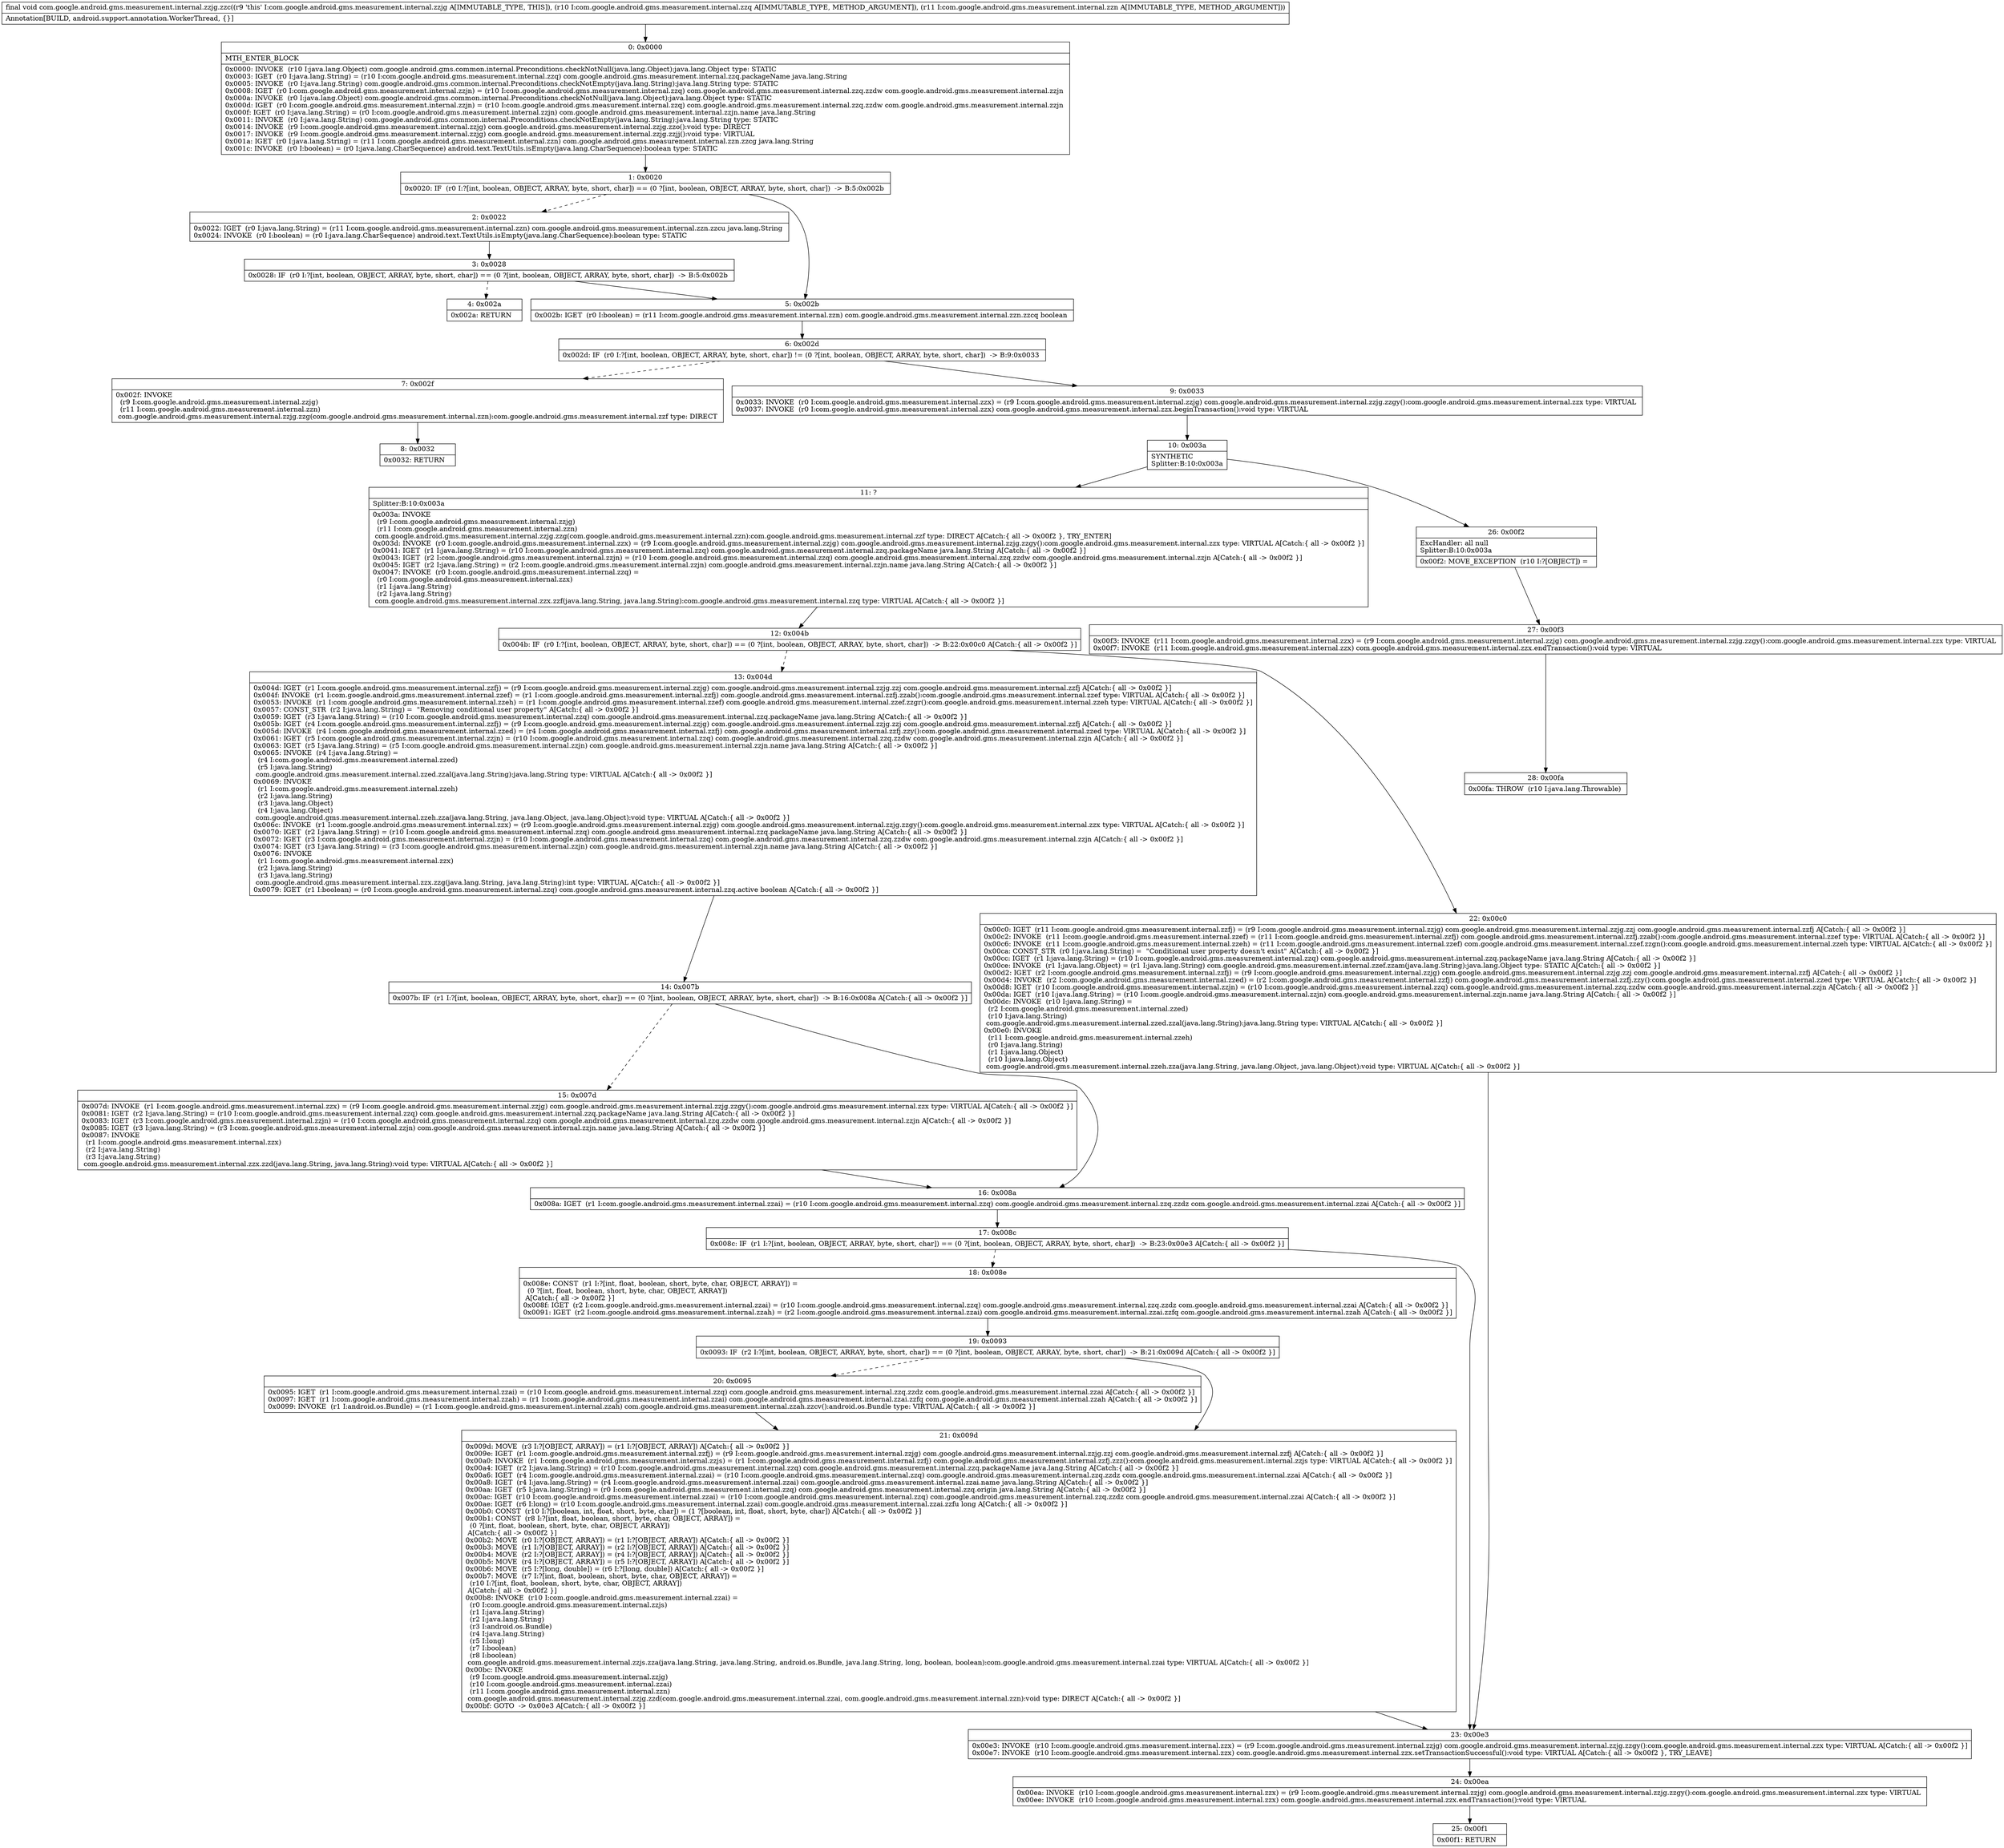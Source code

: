 digraph "CFG forcom.google.android.gms.measurement.internal.zzjg.zzc(Lcom\/google\/android\/gms\/measurement\/internal\/zzq;Lcom\/google\/android\/gms\/measurement\/internal\/zzn;)V" {
Node_0 [shape=record,label="{0\:\ 0x0000|MTH_ENTER_BLOCK\l|0x0000: INVOKE  (r10 I:java.lang.Object) com.google.android.gms.common.internal.Preconditions.checkNotNull(java.lang.Object):java.lang.Object type: STATIC \l0x0003: IGET  (r0 I:java.lang.String) = (r10 I:com.google.android.gms.measurement.internal.zzq) com.google.android.gms.measurement.internal.zzq.packageName java.lang.String \l0x0005: INVOKE  (r0 I:java.lang.String) com.google.android.gms.common.internal.Preconditions.checkNotEmpty(java.lang.String):java.lang.String type: STATIC \l0x0008: IGET  (r0 I:com.google.android.gms.measurement.internal.zzjn) = (r10 I:com.google.android.gms.measurement.internal.zzq) com.google.android.gms.measurement.internal.zzq.zzdw com.google.android.gms.measurement.internal.zzjn \l0x000a: INVOKE  (r0 I:java.lang.Object) com.google.android.gms.common.internal.Preconditions.checkNotNull(java.lang.Object):java.lang.Object type: STATIC \l0x000d: IGET  (r0 I:com.google.android.gms.measurement.internal.zzjn) = (r10 I:com.google.android.gms.measurement.internal.zzq) com.google.android.gms.measurement.internal.zzq.zzdw com.google.android.gms.measurement.internal.zzjn \l0x000f: IGET  (r0 I:java.lang.String) = (r0 I:com.google.android.gms.measurement.internal.zzjn) com.google.android.gms.measurement.internal.zzjn.name java.lang.String \l0x0011: INVOKE  (r0 I:java.lang.String) com.google.android.gms.common.internal.Preconditions.checkNotEmpty(java.lang.String):java.lang.String type: STATIC \l0x0014: INVOKE  (r9 I:com.google.android.gms.measurement.internal.zzjg) com.google.android.gms.measurement.internal.zzjg.zzo():void type: DIRECT \l0x0017: INVOKE  (r9 I:com.google.android.gms.measurement.internal.zzjg) com.google.android.gms.measurement.internal.zzjg.zzjj():void type: VIRTUAL \l0x001a: IGET  (r0 I:java.lang.String) = (r11 I:com.google.android.gms.measurement.internal.zzn) com.google.android.gms.measurement.internal.zzn.zzcg java.lang.String \l0x001c: INVOKE  (r0 I:boolean) = (r0 I:java.lang.CharSequence) android.text.TextUtils.isEmpty(java.lang.CharSequence):boolean type: STATIC \l}"];
Node_1 [shape=record,label="{1\:\ 0x0020|0x0020: IF  (r0 I:?[int, boolean, OBJECT, ARRAY, byte, short, char]) == (0 ?[int, boolean, OBJECT, ARRAY, byte, short, char])  \-\> B:5:0x002b \l}"];
Node_2 [shape=record,label="{2\:\ 0x0022|0x0022: IGET  (r0 I:java.lang.String) = (r11 I:com.google.android.gms.measurement.internal.zzn) com.google.android.gms.measurement.internal.zzn.zzcu java.lang.String \l0x0024: INVOKE  (r0 I:boolean) = (r0 I:java.lang.CharSequence) android.text.TextUtils.isEmpty(java.lang.CharSequence):boolean type: STATIC \l}"];
Node_3 [shape=record,label="{3\:\ 0x0028|0x0028: IF  (r0 I:?[int, boolean, OBJECT, ARRAY, byte, short, char]) == (0 ?[int, boolean, OBJECT, ARRAY, byte, short, char])  \-\> B:5:0x002b \l}"];
Node_4 [shape=record,label="{4\:\ 0x002a|0x002a: RETURN   \l}"];
Node_5 [shape=record,label="{5\:\ 0x002b|0x002b: IGET  (r0 I:boolean) = (r11 I:com.google.android.gms.measurement.internal.zzn) com.google.android.gms.measurement.internal.zzn.zzcq boolean \l}"];
Node_6 [shape=record,label="{6\:\ 0x002d|0x002d: IF  (r0 I:?[int, boolean, OBJECT, ARRAY, byte, short, char]) != (0 ?[int, boolean, OBJECT, ARRAY, byte, short, char])  \-\> B:9:0x0033 \l}"];
Node_7 [shape=record,label="{7\:\ 0x002f|0x002f: INVOKE  \l  (r9 I:com.google.android.gms.measurement.internal.zzjg)\l  (r11 I:com.google.android.gms.measurement.internal.zzn)\l com.google.android.gms.measurement.internal.zzjg.zzg(com.google.android.gms.measurement.internal.zzn):com.google.android.gms.measurement.internal.zzf type: DIRECT \l}"];
Node_8 [shape=record,label="{8\:\ 0x0032|0x0032: RETURN   \l}"];
Node_9 [shape=record,label="{9\:\ 0x0033|0x0033: INVOKE  (r0 I:com.google.android.gms.measurement.internal.zzx) = (r9 I:com.google.android.gms.measurement.internal.zzjg) com.google.android.gms.measurement.internal.zzjg.zzgy():com.google.android.gms.measurement.internal.zzx type: VIRTUAL \l0x0037: INVOKE  (r0 I:com.google.android.gms.measurement.internal.zzx) com.google.android.gms.measurement.internal.zzx.beginTransaction():void type: VIRTUAL \l}"];
Node_10 [shape=record,label="{10\:\ 0x003a|SYNTHETIC\lSplitter:B:10:0x003a\l}"];
Node_11 [shape=record,label="{11\:\ ?|Splitter:B:10:0x003a\l|0x003a: INVOKE  \l  (r9 I:com.google.android.gms.measurement.internal.zzjg)\l  (r11 I:com.google.android.gms.measurement.internal.zzn)\l com.google.android.gms.measurement.internal.zzjg.zzg(com.google.android.gms.measurement.internal.zzn):com.google.android.gms.measurement.internal.zzf type: DIRECT A[Catch:\{ all \-\> 0x00f2 \}, TRY_ENTER]\l0x003d: INVOKE  (r0 I:com.google.android.gms.measurement.internal.zzx) = (r9 I:com.google.android.gms.measurement.internal.zzjg) com.google.android.gms.measurement.internal.zzjg.zzgy():com.google.android.gms.measurement.internal.zzx type: VIRTUAL A[Catch:\{ all \-\> 0x00f2 \}]\l0x0041: IGET  (r1 I:java.lang.String) = (r10 I:com.google.android.gms.measurement.internal.zzq) com.google.android.gms.measurement.internal.zzq.packageName java.lang.String A[Catch:\{ all \-\> 0x00f2 \}]\l0x0043: IGET  (r2 I:com.google.android.gms.measurement.internal.zzjn) = (r10 I:com.google.android.gms.measurement.internal.zzq) com.google.android.gms.measurement.internal.zzq.zzdw com.google.android.gms.measurement.internal.zzjn A[Catch:\{ all \-\> 0x00f2 \}]\l0x0045: IGET  (r2 I:java.lang.String) = (r2 I:com.google.android.gms.measurement.internal.zzjn) com.google.android.gms.measurement.internal.zzjn.name java.lang.String A[Catch:\{ all \-\> 0x00f2 \}]\l0x0047: INVOKE  (r0 I:com.google.android.gms.measurement.internal.zzq) = \l  (r0 I:com.google.android.gms.measurement.internal.zzx)\l  (r1 I:java.lang.String)\l  (r2 I:java.lang.String)\l com.google.android.gms.measurement.internal.zzx.zzf(java.lang.String, java.lang.String):com.google.android.gms.measurement.internal.zzq type: VIRTUAL A[Catch:\{ all \-\> 0x00f2 \}]\l}"];
Node_12 [shape=record,label="{12\:\ 0x004b|0x004b: IF  (r0 I:?[int, boolean, OBJECT, ARRAY, byte, short, char]) == (0 ?[int, boolean, OBJECT, ARRAY, byte, short, char])  \-\> B:22:0x00c0 A[Catch:\{ all \-\> 0x00f2 \}]\l}"];
Node_13 [shape=record,label="{13\:\ 0x004d|0x004d: IGET  (r1 I:com.google.android.gms.measurement.internal.zzfj) = (r9 I:com.google.android.gms.measurement.internal.zzjg) com.google.android.gms.measurement.internal.zzjg.zzj com.google.android.gms.measurement.internal.zzfj A[Catch:\{ all \-\> 0x00f2 \}]\l0x004f: INVOKE  (r1 I:com.google.android.gms.measurement.internal.zzef) = (r1 I:com.google.android.gms.measurement.internal.zzfj) com.google.android.gms.measurement.internal.zzfj.zzab():com.google.android.gms.measurement.internal.zzef type: VIRTUAL A[Catch:\{ all \-\> 0x00f2 \}]\l0x0053: INVOKE  (r1 I:com.google.android.gms.measurement.internal.zzeh) = (r1 I:com.google.android.gms.measurement.internal.zzef) com.google.android.gms.measurement.internal.zzef.zzgr():com.google.android.gms.measurement.internal.zzeh type: VIRTUAL A[Catch:\{ all \-\> 0x00f2 \}]\l0x0057: CONST_STR  (r2 I:java.lang.String) =  \"Removing conditional user property\" A[Catch:\{ all \-\> 0x00f2 \}]\l0x0059: IGET  (r3 I:java.lang.String) = (r10 I:com.google.android.gms.measurement.internal.zzq) com.google.android.gms.measurement.internal.zzq.packageName java.lang.String A[Catch:\{ all \-\> 0x00f2 \}]\l0x005b: IGET  (r4 I:com.google.android.gms.measurement.internal.zzfj) = (r9 I:com.google.android.gms.measurement.internal.zzjg) com.google.android.gms.measurement.internal.zzjg.zzj com.google.android.gms.measurement.internal.zzfj A[Catch:\{ all \-\> 0x00f2 \}]\l0x005d: INVOKE  (r4 I:com.google.android.gms.measurement.internal.zzed) = (r4 I:com.google.android.gms.measurement.internal.zzfj) com.google.android.gms.measurement.internal.zzfj.zzy():com.google.android.gms.measurement.internal.zzed type: VIRTUAL A[Catch:\{ all \-\> 0x00f2 \}]\l0x0061: IGET  (r5 I:com.google.android.gms.measurement.internal.zzjn) = (r10 I:com.google.android.gms.measurement.internal.zzq) com.google.android.gms.measurement.internal.zzq.zzdw com.google.android.gms.measurement.internal.zzjn A[Catch:\{ all \-\> 0x00f2 \}]\l0x0063: IGET  (r5 I:java.lang.String) = (r5 I:com.google.android.gms.measurement.internal.zzjn) com.google.android.gms.measurement.internal.zzjn.name java.lang.String A[Catch:\{ all \-\> 0x00f2 \}]\l0x0065: INVOKE  (r4 I:java.lang.String) = \l  (r4 I:com.google.android.gms.measurement.internal.zzed)\l  (r5 I:java.lang.String)\l com.google.android.gms.measurement.internal.zzed.zzal(java.lang.String):java.lang.String type: VIRTUAL A[Catch:\{ all \-\> 0x00f2 \}]\l0x0069: INVOKE  \l  (r1 I:com.google.android.gms.measurement.internal.zzeh)\l  (r2 I:java.lang.String)\l  (r3 I:java.lang.Object)\l  (r4 I:java.lang.Object)\l com.google.android.gms.measurement.internal.zzeh.zza(java.lang.String, java.lang.Object, java.lang.Object):void type: VIRTUAL A[Catch:\{ all \-\> 0x00f2 \}]\l0x006c: INVOKE  (r1 I:com.google.android.gms.measurement.internal.zzx) = (r9 I:com.google.android.gms.measurement.internal.zzjg) com.google.android.gms.measurement.internal.zzjg.zzgy():com.google.android.gms.measurement.internal.zzx type: VIRTUAL A[Catch:\{ all \-\> 0x00f2 \}]\l0x0070: IGET  (r2 I:java.lang.String) = (r10 I:com.google.android.gms.measurement.internal.zzq) com.google.android.gms.measurement.internal.zzq.packageName java.lang.String A[Catch:\{ all \-\> 0x00f2 \}]\l0x0072: IGET  (r3 I:com.google.android.gms.measurement.internal.zzjn) = (r10 I:com.google.android.gms.measurement.internal.zzq) com.google.android.gms.measurement.internal.zzq.zzdw com.google.android.gms.measurement.internal.zzjn A[Catch:\{ all \-\> 0x00f2 \}]\l0x0074: IGET  (r3 I:java.lang.String) = (r3 I:com.google.android.gms.measurement.internal.zzjn) com.google.android.gms.measurement.internal.zzjn.name java.lang.String A[Catch:\{ all \-\> 0x00f2 \}]\l0x0076: INVOKE  \l  (r1 I:com.google.android.gms.measurement.internal.zzx)\l  (r2 I:java.lang.String)\l  (r3 I:java.lang.String)\l com.google.android.gms.measurement.internal.zzx.zzg(java.lang.String, java.lang.String):int type: VIRTUAL A[Catch:\{ all \-\> 0x00f2 \}]\l0x0079: IGET  (r1 I:boolean) = (r0 I:com.google.android.gms.measurement.internal.zzq) com.google.android.gms.measurement.internal.zzq.active boolean A[Catch:\{ all \-\> 0x00f2 \}]\l}"];
Node_14 [shape=record,label="{14\:\ 0x007b|0x007b: IF  (r1 I:?[int, boolean, OBJECT, ARRAY, byte, short, char]) == (0 ?[int, boolean, OBJECT, ARRAY, byte, short, char])  \-\> B:16:0x008a A[Catch:\{ all \-\> 0x00f2 \}]\l}"];
Node_15 [shape=record,label="{15\:\ 0x007d|0x007d: INVOKE  (r1 I:com.google.android.gms.measurement.internal.zzx) = (r9 I:com.google.android.gms.measurement.internal.zzjg) com.google.android.gms.measurement.internal.zzjg.zzgy():com.google.android.gms.measurement.internal.zzx type: VIRTUAL A[Catch:\{ all \-\> 0x00f2 \}]\l0x0081: IGET  (r2 I:java.lang.String) = (r10 I:com.google.android.gms.measurement.internal.zzq) com.google.android.gms.measurement.internal.zzq.packageName java.lang.String A[Catch:\{ all \-\> 0x00f2 \}]\l0x0083: IGET  (r3 I:com.google.android.gms.measurement.internal.zzjn) = (r10 I:com.google.android.gms.measurement.internal.zzq) com.google.android.gms.measurement.internal.zzq.zzdw com.google.android.gms.measurement.internal.zzjn A[Catch:\{ all \-\> 0x00f2 \}]\l0x0085: IGET  (r3 I:java.lang.String) = (r3 I:com.google.android.gms.measurement.internal.zzjn) com.google.android.gms.measurement.internal.zzjn.name java.lang.String A[Catch:\{ all \-\> 0x00f2 \}]\l0x0087: INVOKE  \l  (r1 I:com.google.android.gms.measurement.internal.zzx)\l  (r2 I:java.lang.String)\l  (r3 I:java.lang.String)\l com.google.android.gms.measurement.internal.zzx.zzd(java.lang.String, java.lang.String):void type: VIRTUAL A[Catch:\{ all \-\> 0x00f2 \}]\l}"];
Node_16 [shape=record,label="{16\:\ 0x008a|0x008a: IGET  (r1 I:com.google.android.gms.measurement.internal.zzai) = (r10 I:com.google.android.gms.measurement.internal.zzq) com.google.android.gms.measurement.internal.zzq.zzdz com.google.android.gms.measurement.internal.zzai A[Catch:\{ all \-\> 0x00f2 \}]\l}"];
Node_17 [shape=record,label="{17\:\ 0x008c|0x008c: IF  (r1 I:?[int, boolean, OBJECT, ARRAY, byte, short, char]) == (0 ?[int, boolean, OBJECT, ARRAY, byte, short, char])  \-\> B:23:0x00e3 A[Catch:\{ all \-\> 0x00f2 \}]\l}"];
Node_18 [shape=record,label="{18\:\ 0x008e|0x008e: CONST  (r1 I:?[int, float, boolean, short, byte, char, OBJECT, ARRAY]) = \l  (0 ?[int, float, boolean, short, byte, char, OBJECT, ARRAY])\l A[Catch:\{ all \-\> 0x00f2 \}]\l0x008f: IGET  (r2 I:com.google.android.gms.measurement.internal.zzai) = (r10 I:com.google.android.gms.measurement.internal.zzq) com.google.android.gms.measurement.internal.zzq.zzdz com.google.android.gms.measurement.internal.zzai A[Catch:\{ all \-\> 0x00f2 \}]\l0x0091: IGET  (r2 I:com.google.android.gms.measurement.internal.zzah) = (r2 I:com.google.android.gms.measurement.internal.zzai) com.google.android.gms.measurement.internal.zzai.zzfq com.google.android.gms.measurement.internal.zzah A[Catch:\{ all \-\> 0x00f2 \}]\l}"];
Node_19 [shape=record,label="{19\:\ 0x0093|0x0093: IF  (r2 I:?[int, boolean, OBJECT, ARRAY, byte, short, char]) == (0 ?[int, boolean, OBJECT, ARRAY, byte, short, char])  \-\> B:21:0x009d A[Catch:\{ all \-\> 0x00f2 \}]\l}"];
Node_20 [shape=record,label="{20\:\ 0x0095|0x0095: IGET  (r1 I:com.google.android.gms.measurement.internal.zzai) = (r10 I:com.google.android.gms.measurement.internal.zzq) com.google.android.gms.measurement.internal.zzq.zzdz com.google.android.gms.measurement.internal.zzai A[Catch:\{ all \-\> 0x00f2 \}]\l0x0097: IGET  (r1 I:com.google.android.gms.measurement.internal.zzah) = (r1 I:com.google.android.gms.measurement.internal.zzai) com.google.android.gms.measurement.internal.zzai.zzfq com.google.android.gms.measurement.internal.zzah A[Catch:\{ all \-\> 0x00f2 \}]\l0x0099: INVOKE  (r1 I:android.os.Bundle) = (r1 I:com.google.android.gms.measurement.internal.zzah) com.google.android.gms.measurement.internal.zzah.zzcv():android.os.Bundle type: VIRTUAL A[Catch:\{ all \-\> 0x00f2 \}]\l}"];
Node_21 [shape=record,label="{21\:\ 0x009d|0x009d: MOVE  (r3 I:?[OBJECT, ARRAY]) = (r1 I:?[OBJECT, ARRAY]) A[Catch:\{ all \-\> 0x00f2 \}]\l0x009e: IGET  (r1 I:com.google.android.gms.measurement.internal.zzfj) = (r9 I:com.google.android.gms.measurement.internal.zzjg) com.google.android.gms.measurement.internal.zzjg.zzj com.google.android.gms.measurement.internal.zzfj A[Catch:\{ all \-\> 0x00f2 \}]\l0x00a0: INVOKE  (r1 I:com.google.android.gms.measurement.internal.zzjs) = (r1 I:com.google.android.gms.measurement.internal.zzfj) com.google.android.gms.measurement.internal.zzfj.zzz():com.google.android.gms.measurement.internal.zzjs type: VIRTUAL A[Catch:\{ all \-\> 0x00f2 \}]\l0x00a4: IGET  (r2 I:java.lang.String) = (r10 I:com.google.android.gms.measurement.internal.zzq) com.google.android.gms.measurement.internal.zzq.packageName java.lang.String A[Catch:\{ all \-\> 0x00f2 \}]\l0x00a6: IGET  (r4 I:com.google.android.gms.measurement.internal.zzai) = (r10 I:com.google.android.gms.measurement.internal.zzq) com.google.android.gms.measurement.internal.zzq.zzdz com.google.android.gms.measurement.internal.zzai A[Catch:\{ all \-\> 0x00f2 \}]\l0x00a8: IGET  (r4 I:java.lang.String) = (r4 I:com.google.android.gms.measurement.internal.zzai) com.google.android.gms.measurement.internal.zzai.name java.lang.String A[Catch:\{ all \-\> 0x00f2 \}]\l0x00aa: IGET  (r5 I:java.lang.String) = (r0 I:com.google.android.gms.measurement.internal.zzq) com.google.android.gms.measurement.internal.zzq.origin java.lang.String A[Catch:\{ all \-\> 0x00f2 \}]\l0x00ac: IGET  (r10 I:com.google.android.gms.measurement.internal.zzai) = (r10 I:com.google.android.gms.measurement.internal.zzq) com.google.android.gms.measurement.internal.zzq.zzdz com.google.android.gms.measurement.internal.zzai A[Catch:\{ all \-\> 0x00f2 \}]\l0x00ae: IGET  (r6 I:long) = (r10 I:com.google.android.gms.measurement.internal.zzai) com.google.android.gms.measurement.internal.zzai.zzfu long A[Catch:\{ all \-\> 0x00f2 \}]\l0x00b0: CONST  (r10 I:?[boolean, int, float, short, byte, char]) = (1 ?[boolean, int, float, short, byte, char]) A[Catch:\{ all \-\> 0x00f2 \}]\l0x00b1: CONST  (r8 I:?[int, float, boolean, short, byte, char, OBJECT, ARRAY]) = \l  (0 ?[int, float, boolean, short, byte, char, OBJECT, ARRAY])\l A[Catch:\{ all \-\> 0x00f2 \}]\l0x00b2: MOVE  (r0 I:?[OBJECT, ARRAY]) = (r1 I:?[OBJECT, ARRAY]) A[Catch:\{ all \-\> 0x00f2 \}]\l0x00b3: MOVE  (r1 I:?[OBJECT, ARRAY]) = (r2 I:?[OBJECT, ARRAY]) A[Catch:\{ all \-\> 0x00f2 \}]\l0x00b4: MOVE  (r2 I:?[OBJECT, ARRAY]) = (r4 I:?[OBJECT, ARRAY]) A[Catch:\{ all \-\> 0x00f2 \}]\l0x00b5: MOVE  (r4 I:?[OBJECT, ARRAY]) = (r5 I:?[OBJECT, ARRAY]) A[Catch:\{ all \-\> 0x00f2 \}]\l0x00b6: MOVE  (r5 I:?[long, double]) = (r6 I:?[long, double]) A[Catch:\{ all \-\> 0x00f2 \}]\l0x00b7: MOVE  (r7 I:?[int, float, boolean, short, byte, char, OBJECT, ARRAY]) = \l  (r10 I:?[int, float, boolean, short, byte, char, OBJECT, ARRAY])\l A[Catch:\{ all \-\> 0x00f2 \}]\l0x00b8: INVOKE  (r10 I:com.google.android.gms.measurement.internal.zzai) = \l  (r0 I:com.google.android.gms.measurement.internal.zzjs)\l  (r1 I:java.lang.String)\l  (r2 I:java.lang.String)\l  (r3 I:android.os.Bundle)\l  (r4 I:java.lang.String)\l  (r5 I:long)\l  (r7 I:boolean)\l  (r8 I:boolean)\l com.google.android.gms.measurement.internal.zzjs.zza(java.lang.String, java.lang.String, android.os.Bundle, java.lang.String, long, boolean, boolean):com.google.android.gms.measurement.internal.zzai type: VIRTUAL A[Catch:\{ all \-\> 0x00f2 \}]\l0x00bc: INVOKE  \l  (r9 I:com.google.android.gms.measurement.internal.zzjg)\l  (r10 I:com.google.android.gms.measurement.internal.zzai)\l  (r11 I:com.google.android.gms.measurement.internal.zzn)\l com.google.android.gms.measurement.internal.zzjg.zzd(com.google.android.gms.measurement.internal.zzai, com.google.android.gms.measurement.internal.zzn):void type: DIRECT A[Catch:\{ all \-\> 0x00f2 \}]\l0x00bf: GOTO  \-\> 0x00e3 A[Catch:\{ all \-\> 0x00f2 \}]\l}"];
Node_22 [shape=record,label="{22\:\ 0x00c0|0x00c0: IGET  (r11 I:com.google.android.gms.measurement.internal.zzfj) = (r9 I:com.google.android.gms.measurement.internal.zzjg) com.google.android.gms.measurement.internal.zzjg.zzj com.google.android.gms.measurement.internal.zzfj A[Catch:\{ all \-\> 0x00f2 \}]\l0x00c2: INVOKE  (r11 I:com.google.android.gms.measurement.internal.zzef) = (r11 I:com.google.android.gms.measurement.internal.zzfj) com.google.android.gms.measurement.internal.zzfj.zzab():com.google.android.gms.measurement.internal.zzef type: VIRTUAL A[Catch:\{ all \-\> 0x00f2 \}]\l0x00c6: INVOKE  (r11 I:com.google.android.gms.measurement.internal.zzeh) = (r11 I:com.google.android.gms.measurement.internal.zzef) com.google.android.gms.measurement.internal.zzef.zzgn():com.google.android.gms.measurement.internal.zzeh type: VIRTUAL A[Catch:\{ all \-\> 0x00f2 \}]\l0x00ca: CONST_STR  (r0 I:java.lang.String) =  \"Conditional user property doesn't exist\" A[Catch:\{ all \-\> 0x00f2 \}]\l0x00cc: IGET  (r1 I:java.lang.String) = (r10 I:com.google.android.gms.measurement.internal.zzq) com.google.android.gms.measurement.internal.zzq.packageName java.lang.String A[Catch:\{ all \-\> 0x00f2 \}]\l0x00ce: INVOKE  (r1 I:java.lang.Object) = (r1 I:java.lang.String) com.google.android.gms.measurement.internal.zzef.zzam(java.lang.String):java.lang.Object type: STATIC A[Catch:\{ all \-\> 0x00f2 \}]\l0x00d2: IGET  (r2 I:com.google.android.gms.measurement.internal.zzfj) = (r9 I:com.google.android.gms.measurement.internal.zzjg) com.google.android.gms.measurement.internal.zzjg.zzj com.google.android.gms.measurement.internal.zzfj A[Catch:\{ all \-\> 0x00f2 \}]\l0x00d4: INVOKE  (r2 I:com.google.android.gms.measurement.internal.zzed) = (r2 I:com.google.android.gms.measurement.internal.zzfj) com.google.android.gms.measurement.internal.zzfj.zzy():com.google.android.gms.measurement.internal.zzed type: VIRTUAL A[Catch:\{ all \-\> 0x00f2 \}]\l0x00d8: IGET  (r10 I:com.google.android.gms.measurement.internal.zzjn) = (r10 I:com.google.android.gms.measurement.internal.zzq) com.google.android.gms.measurement.internal.zzq.zzdw com.google.android.gms.measurement.internal.zzjn A[Catch:\{ all \-\> 0x00f2 \}]\l0x00da: IGET  (r10 I:java.lang.String) = (r10 I:com.google.android.gms.measurement.internal.zzjn) com.google.android.gms.measurement.internal.zzjn.name java.lang.String A[Catch:\{ all \-\> 0x00f2 \}]\l0x00dc: INVOKE  (r10 I:java.lang.String) = \l  (r2 I:com.google.android.gms.measurement.internal.zzed)\l  (r10 I:java.lang.String)\l com.google.android.gms.measurement.internal.zzed.zzal(java.lang.String):java.lang.String type: VIRTUAL A[Catch:\{ all \-\> 0x00f2 \}]\l0x00e0: INVOKE  \l  (r11 I:com.google.android.gms.measurement.internal.zzeh)\l  (r0 I:java.lang.String)\l  (r1 I:java.lang.Object)\l  (r10 I:java.lang.Object)\l com.google.android.gms.measurement.internal.zzeh.zza(java.lang.String, java.lang.Object, java.lang.Object):void type: VIRTUAL A[Catch:\{ all \-\> 0x00f2 \}]\l}"];
Node_23 [shape=record,label="{23\:\ 0x00e3|0x00e3: INVOKE  (r10 I:com.google.android.gms.measurement.internal.zzx) = (r9 I:com.google.android.gms.measurement.internal.zzjg) com.google.android.gms.measurement.internal.zzjg.zzgy():com.google.android.gms.measurement.internal.zzx type: VIRTUAL A[Catch:\{ all \-\> 0x00f2 \}]\l0x00e7: INVOKE  (r10 I:com.google.android.gms.measurement.internal.zzx) com.google.android.gms.measurement.internal.zzx.setTransactionSuccessful():void type: VIRTUAL A[Catch:\{ all \-\> 0x00f2 \}, TRY_LEAVE]\l}"];
Node_24 [shape=record,label="{24\:\ 0x00ea|0x00ea: INVOKE  (r10 I:com.google.android.gms.measurement.internal.zzx) = (r9 I:com.google.android.gms.measurement.internal.zzjg) com.google.android.gms.measurement.internal.zzjg.zzgy():com.google.android.gms.measurement.internal.zzx type: VIRTUAL \l0x00ee: INVOKE  (r10 I:com.google.android.gms.measurement.internal.zzx) com.google.android.gms.measurement.internal.zzx.endTransaction():void type: VIRTUAL \l}"];
Node_25 [shape=record,label="{25\:\ 0x00f1|0x00f1: RETURN   \l}"];
Node_26 [shape=record,label="{26\:\ 0x00f2|ExcHandler: all null\lSplitter:B:10:0x003a\l|0x00f2: MOVE_EXCEPTION  (r10 I:?[OBJECT]) =  \l}"];
Node_27 [shape=record,label="{27\:\ 0x00f3|0x00f3: INVOKE  (r11 I:com.google.android.gms.measurement.internal.zzx) = (r9 I:com.google.android.gms.measurement.internal.zzjg) com.google.android.gms.measurement.internal.zzjg.zzgy():com.google.android.gms.measurement.internal.zzx type: VIRTUAL \l0x00f7: INVOKE  (r11 I:com.google.android.gms.measurement.internal.zzx) com.google.android.gms.measurement.internal.zzx.endTransaction():void type: VIRTUAL \l}"];
Node_28 [shape=record,label="{28\:\ 0x00fa|0x00fa: THROW  (r10 I:java.lang.Throwable) \l}"];
MethodNode[shape=record,label="{final void com.google.android.gms.measurement.internal.zzjg.zzc((r9 'this' I:com.google.android.gms.measurement.internal.zzjg A[IMMUTABLE_TYPE, THIS]), (r10 I:com.google.android.gms.measurement.internal.zzq A[IMMUTABLE_TYPE, METHOD_ARGUMENT]), (r11 I:com.google.android.gms.measurement.internal.zzn A[IMMUTABLE_TYPE, METHOD_ARGUMENT]))  | Annotation[BUILD, android.support.annotation.WorkerThread, \{\}]\l}"];
MethodNode -> Node_0;
Node_0 -> Node_1;
Node_1 -> Node_2[style=dashed];
Node_1 -> Node_5;
Node_2 -> Node_3;
Node_3 -> Node_4[style=dashed];
Node_3 -> Node_5;
Node_5 -> Node_6;
Node_6 -> Node_7[style=dashed];
Node_6 -> Node_9;
Node_7 -> Node_8;
Node_9 -> Node_10;
Node_10 -> Node_11;
Node_10 -> Node_26;
Node_11 -> Node_12;
Node_12 -> Node_13[style=dashed];
Node_12 -> Node_22;
Node_13 -> Node_14;
Node_14 -> Node_15[style=dashed];
Node_14 -> Node_16;
Node_15 -> Node_16;
Node_16 -> Node_17;
Node_17 -> Node_18[style=dashed];
Node_17 -> Node_23;
Node_18 -> Node_19;
Node_19 -> Node_20[style=dashed];
Node_19 -> Node_21;
Node_20 -> Node_21;
Node_21 -> Node_23;
Node_22 -> Node_23;
Node_23 -> Node_24;
Node_24 -> Node_25;
Node_26 -> Node_27;
Node_27 -> Node_28;
}

